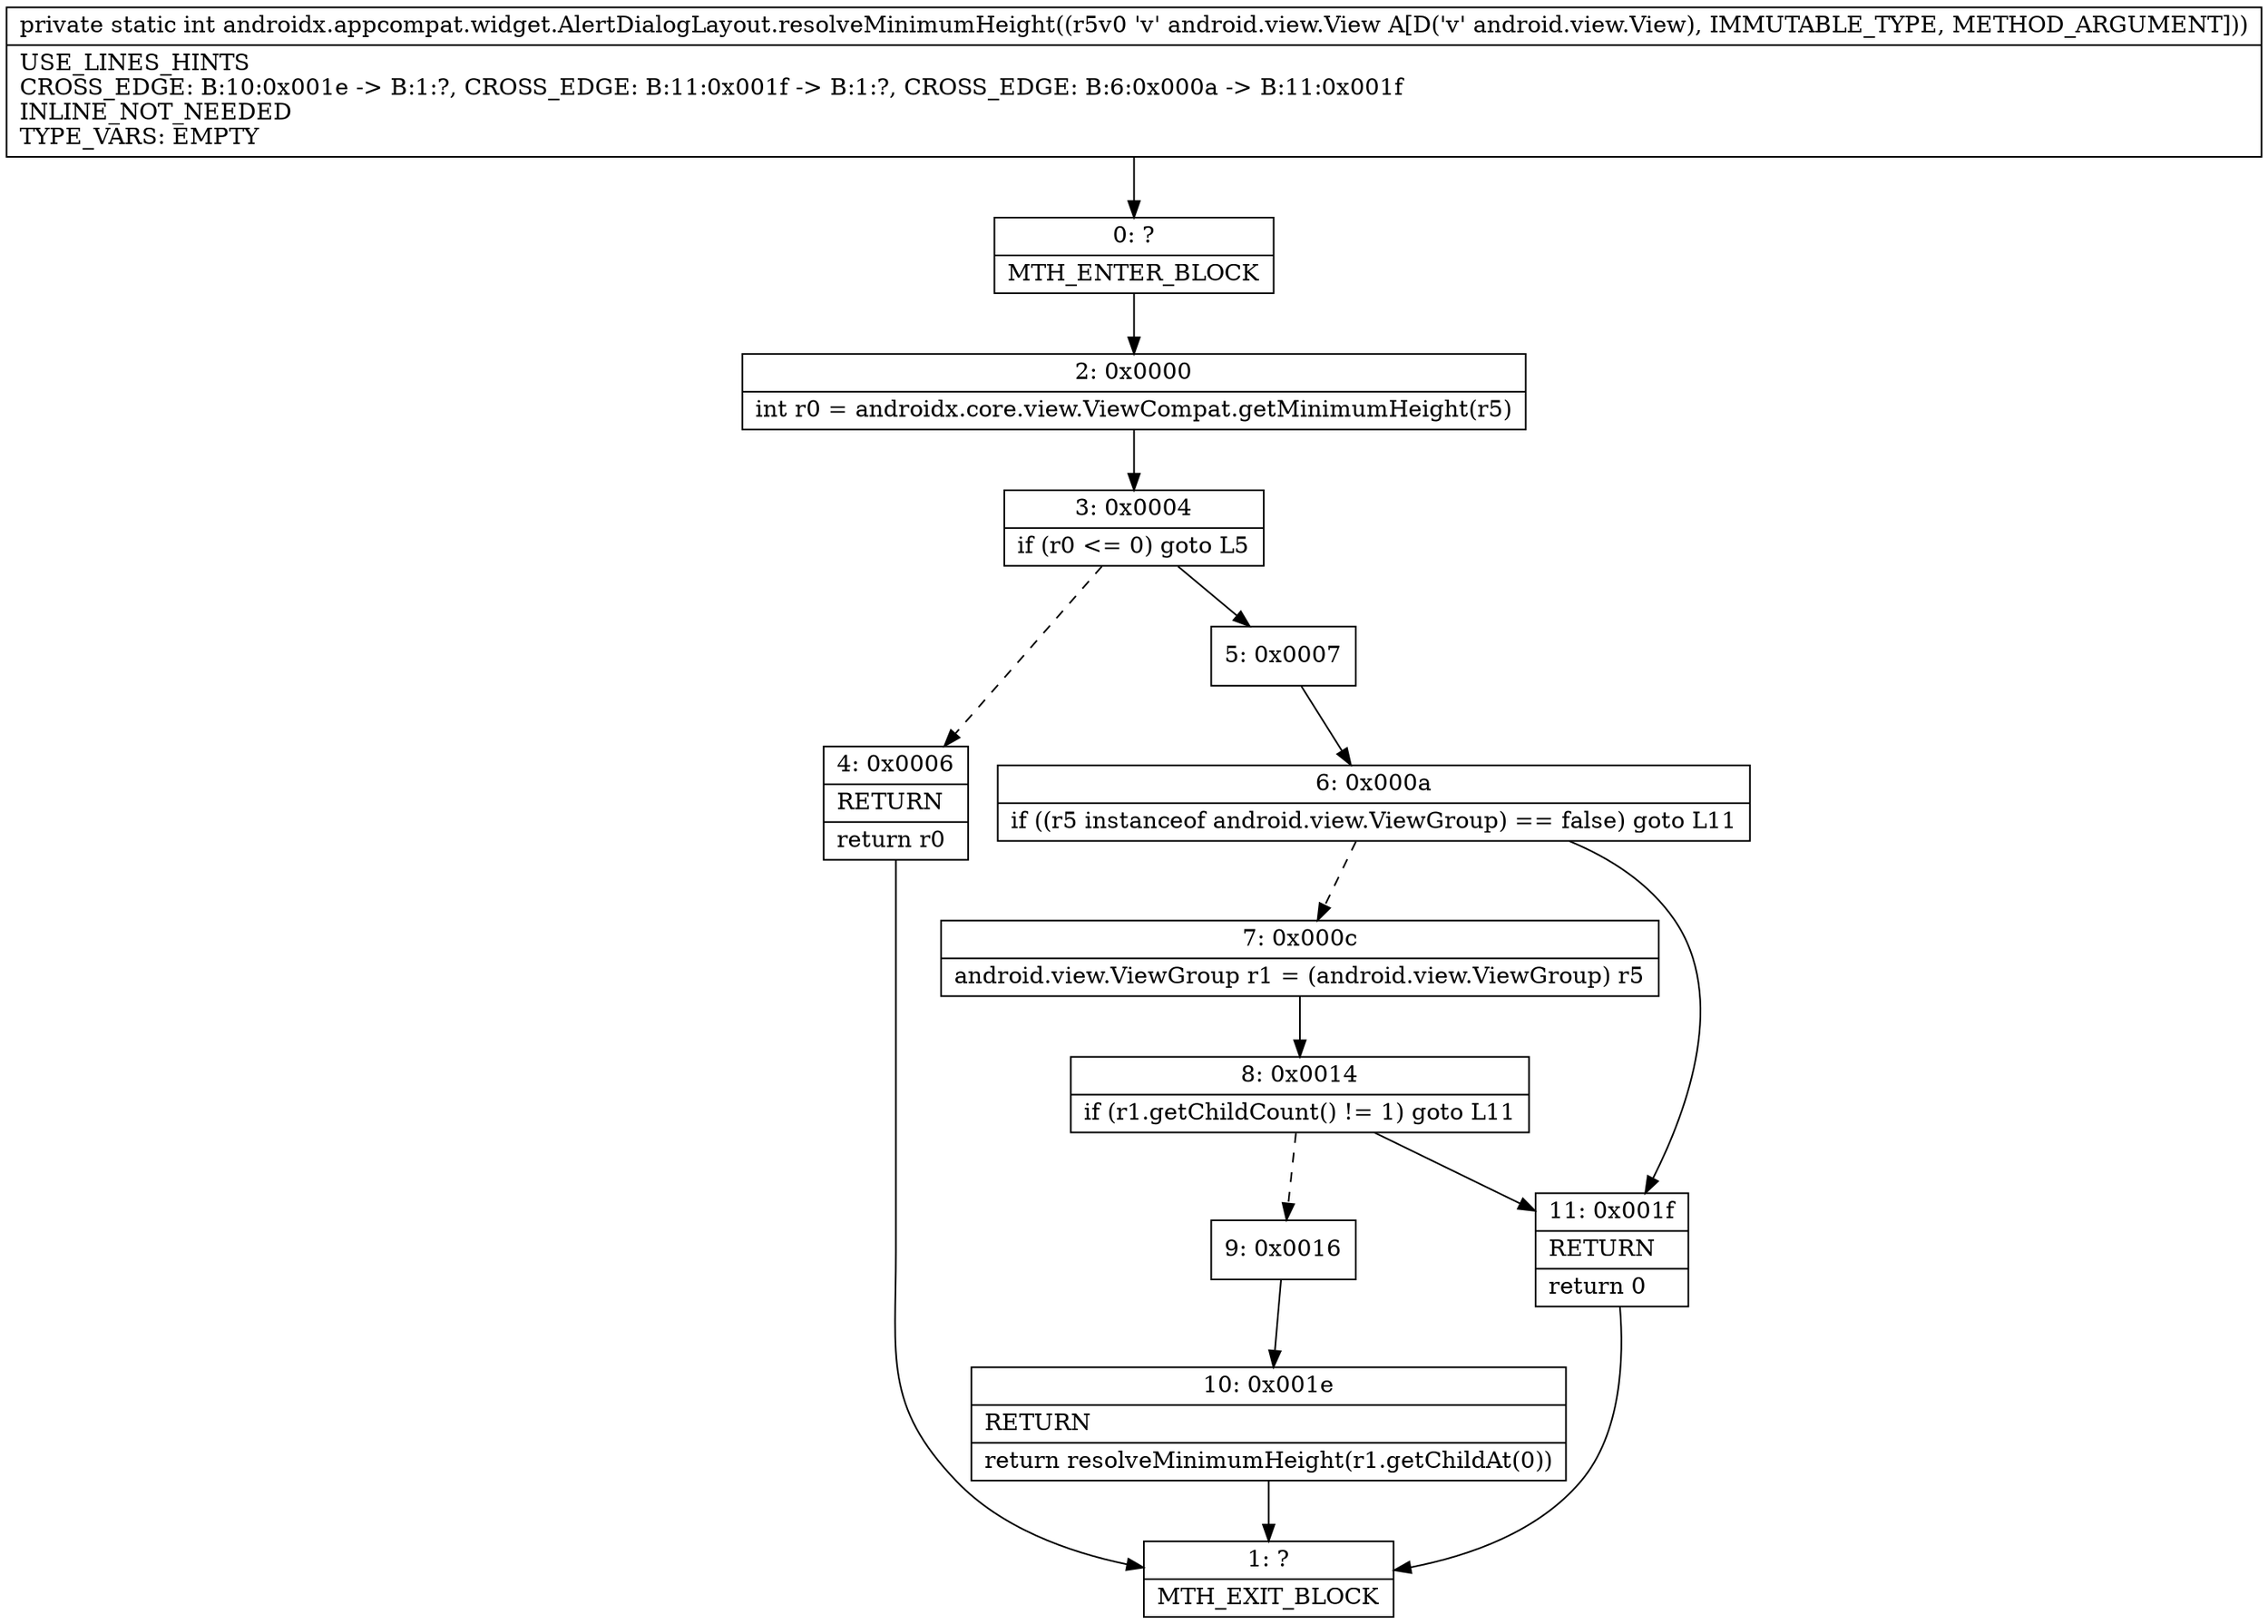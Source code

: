 digraph "CFG forandroidx.appcompat.widget.AlertDialogLayout.resolveMinimumHeight(Landroid\/view\/View;)I" {
Node_0 [shape=record,label="{0\:\ ?|MTH_ENTER_BLOCK\l}"];
Node_2 [shape=record,label="{2\:\ 0x0000|int r0 = androidx.core.view.ViewCompat.getMinimumHeight(r5)\l}"];
Node_3 [shape=record,label="{3\:\ 0x0004|if (r0 \<= 0) goto L5\l}"];
Node_4 [shape=record,label="{4\:\ 0x0006|RETURN\l|return r0\l}"];
Node_1 [shape=record,label="{1\:\ ?|MTH_EXIT_BLOCK\l}"];
Node_5 [shape=record,label="{5\:\ 0x0007}"];
Node_6 [shape=record,label="{6\:\ 0x000a|if ((r5 instanceof android.view.ViewGroup) == false) goto L11\l}"];
Node_7 [shape=record,label="{7\:\ 0x000c|android.view.ViewGroup r1 = (android.view.ViewGroup) r5\l}"];
Node_8 [shape=record,label="{8\:\ 0x0014|if (r1.getChildCount() != 1) goto L11\l}"];
Node_9 [shape=record,label="{9\:\ 0x0016}"];
Node_10 [shape=record,label="{10\:\ 0x001e|RETURN\l|return resolveMinimumHeight(r1.getChildAt(0))\l}"];
Node_11 [shape=record,label="{11\:\ 0x001f|RETURN\l|return 0\l}"];
MethodNode[shape=record,label="{private static int androidx.appcompat.widget.AlertDialogLayout.resolveMinimumHeight((r5v0 'v' android.view.View A[D('v' android.view.View), IMMUTABLE_TYPE, METHOD_ARGUMENT]))  | USE_LINES_HINTS\lCROSS_EDGE: B:10:0x001e \-\> B:1:?, CROSS_EDGE: B:11:0x001f \-\> B:1:?, CROSS_EDGE: B:6:0x000a \-\> B:11:0x001f\lINLINE_NOT_NEEDED\lTYPE_VARS: EMPTY\l}"];
MethodNode -> Node_0;Node_0 -> Node_2;
Node_2 -> Node_3;
Node_3 -> Node_4[style=dashed];
Node_3 -> Node_5;
Node_4 -> Node_1;
Node_5 -> Node_6;
Node_6 -> Node_7[style=dashed];
Node_6 -> Node_11;
Node_7 -> Node_8;
Node_8 -> Node_9[style=dashed];
Node_8 -> Node_11;
Node_9 -> Node_10;
Node_10 -> Node_1;
Node_11 -> Node_1;
}

